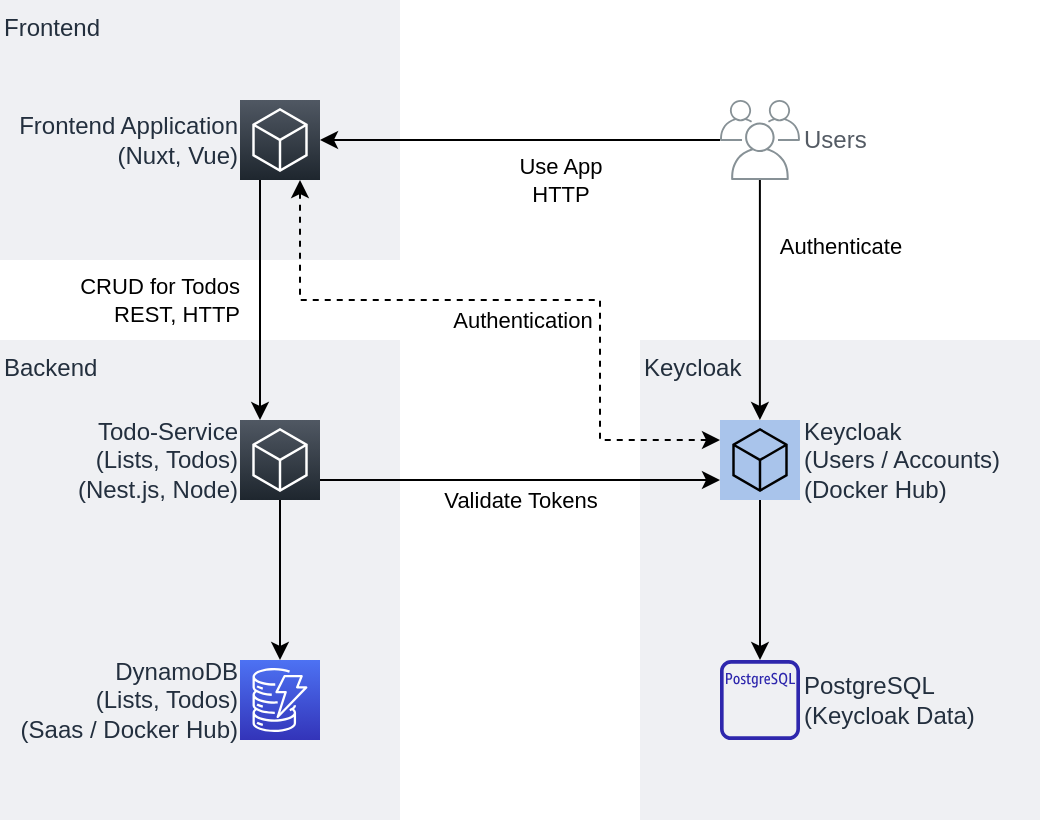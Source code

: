 <mxfile version="15.7.3" type="device"><diagram id="-Z8Jfspn6F6YmlyfeCoY" name="Local-Architecture"><mxGraphModel dx="763" dy="573" grid="1" gridSize="10" guides="1" tooltips="1" connect="1" arrows="1" fold="1" page="1" pageScale="1" pageWidth="827" pageHeight="1169" math="0" shadow="0"><root><mxCell id="0"/><mxCell id="1" parent="0"/><mxCell id="c1XX7R6tqa07s8V-GZhR-1" value="Keycloak" style="fillColor=#EFF0F3;strokeColor=none;dashed=0;verticalAlign=top;fontStyle=0;fontColor=#232F3D;glass=0;rounded=0;align=left;" vertex="1" parent="1"><mxGeometry x="560" y="320" width="200" height="240" as="geometry"/></mxCell><mxCell id="FJ1YwprP5_PgrePd4cIr-1" value="Backend" style="fillColor=#EFF0F3;strokeColor=none;dashed=0;verticalAlign=top;fontStyle=0;fontColor=#232F3D;align=left;" parent="1" vertex="1"><mxGeometry x="240" y="320" width="200" height="240" as="geometry"/></mxCell><mxCell id="FJ1YwprP5_PgrePd4cIr-2" value="Frontend" style="fillColor=#EFF0F3;strokeColor=none;dashed=0;verticalAlign=top;fontStyle=0;fontColor=#232F3D;glass=0;rounded=0;align=left;" parent="1" vertex="1"><mxGeometry x="240" y="150" width="200" height="130" as="geometry"/></mxCell><mxCell id="FJ1YwprP5_PgrePd4cIr-3" value="DynamoDB&lt;br&gt;(Lists, Todos)&lt;br&gt;(Saas / Docker Hub)" style="sketch=0;points=[[0,0,0],[0.25,0,0],[0.5,0,0],[0.75,0,0],[1,0,0],[0,1,0],[0.25,1,0],[0.5,1,0],[0.75,1,0],[1,1,0],[0,0.25,0],[0,0.5,0],[0,0.75,0],[1,0.25,0],[1,0.5,0],[1,0.75,0]];outlineConnect=0;fontColor=#232F3E;gradientColor=#4D72F3;gradientDirection=north;fillColor=#3334B9;strokeColor=#ffffff;dashed=0;verticalLabelPosition=middle;verticalAlign=middle;align=right;html=1;fontSize=12;fontStyle=0;aspect=fixed;shape=mxgraph.aws4.resourceIcon;resIcon=mxgraph.aws4.dynamodb;labelPosition=left;" parent="1" vertex="1"><mxGeometry x="360" y="480" width="40" height="40" as="geometry"/></mxCell><mxCell id="FJ1YwprP5_PgrePd4cIr-4" style="edgeStyle=orthogonalEdgeStyle;rounded=0;orthogonalLoop=1;jettySize=auto;html=1;startArrow=classic;startFill=1;dashed=1;entryX=0;entryY=0.25;entryDx=0;entryDy=0;entryPerimeter=0;exitX=0.75;exitY=1;exitDx=0;exitDy=0;exitPerimeter=0;" parent="1" source="FJ1YwprP5_PgrePd4cIr-8" target="FJ1YwprP5_PgrePd4cIr-17" edge="1"><mxGeometry relative="1" as="geometry"><Array as="points"><mxPoint x="390" y="300"/><mxPoint x="540" y="300"/><mxPoint x="540" y="370"/></Array></mxGeometry></mxCell><mxCell id="FJ1YwprP5_PgrePd4cIr-5" value="Authentication" style="edgeLabel;html=1;align=center;verticalAlign=middle;resizable=0;points=[];" parent="FJ1YwprP5_PgrePd4cIr-4" vertex="1" connectable="0"><mxGeometry x="-0.009" y="2" relative="1" as="geometry"><mxPoint x="2" y="12" as="offset"/></mxGeometry></mxCell><mxCell id="FJ1YwprP5_PgrePd4cIr-6" style="edgeStyle=orthogonalEdgeStyle;rounded=0;orthogonalLoop=1;jettySize=auto;html=1;startArrow=none;startFill=0;entryX=0.25;entryY=0;entryDx=0;entryDy=0;entryPerimeter=0;exitX=0.25;exitY=1;exitDx=0;exitDy=0;exitPerimeter=0;" parent="1" source="FJ1YwprP5_PgrePd4cIr-8" target="FJ1YwprP5_PgrePd4cIr-16" edge="1"><mxGeometry relative="1" as="geometry"><Array as="points"/></mxGeometry></mxCell><mxCell id="FJ1YwprP5_PgrePd4cIr-7" value="CRUD for Todos&lt;br&gt;REST, HTTP" style="edgeLabel;html=1;align=right;verticalAlign=middle;resizable=0;points=[];" parent="FJ1YwprP5_PgrePd4cIr-6" vertex="1" connectable="0"><mxGeometry x="-0.25" relative="1" as="geometry"><mxPoint x="-10" y="15" as="offset"/></mxGeometry></mxCell><mxCell id="FJ1YwprP5_PgrePd4cIr-8" value="Frontend Application&lt;br&gt;(Nuxt, Vue)" style="sketch=0;points=[[0,0,0],[0.25,0,0],[0.5,0,0],[0.75,0,0],[1,0,0],[0,1,0],[0.25,1,0],[0.5,1,0],[0.75,1,0],[1,1,0],[0,0.25,0],[0,0.5,0],[0,0.75,0],[1,0.25,0],[1,0.5,0],[1,0.75,0]];gradientDirection=north;outlineConnect=0;fontColor=#232F3E;gradientColor=#505863;fillColor=#1E262E;strokeColor=#ffffff;dashed=0;verticalLabelPosition=middle;verticalAlign=middle;align=right;html=1;fontSize=12;fontStyle=0;aspect=fixed;shape=mxgraph.aws4.resourceIcon;resIcon=mxgraph.aws4.general;labelPosition=left;" parent="1" vertex="1"><mxGeometry x="360" y="200" width="40" height="40" as="geometry"/></mxCell><mxCell id="FJ1YwprP5_PgrePd4cIr-9" style="edgeStyle=orthogonalEdgeStyle;rounded=0;orthogonalLoop=1;jettySize=auto;html=1;entryX=1;entryY=0.5;entryDx=0;entryDy=0;entryPerimeter=0;" parent="1" source="FJ1YwprP5_PgrePd4cIr-13" target="FJ1YwprP5_PgrePd4cIr-8" edge="1"><mxGeometry relative="1" as="geometry"><Array as="points"><mxPoint x="510" y="220"/><mxPoint x="510" y="220"/></Array></mxGeometry></mxCell><mxCell id="FJ1YwprP5_PgrePd4cIr-10" value="Use App&lt;br&gt;HTTP" style="edgeLabel;html=1;align=center;verticalAlign=middle;resizable=0;points=[];" parent="FJ1YwprP5_PgrePd4cIr-9" vertex="1" connectable="0"><mxGeometry y="1" relative="1" as="geometry"><mxPoint x="20" y="19" as="offset"/></mxGeometry></mxCell><mxCell id="FJ1YwprP5_PgrePd4cIr-11" style="edgeStyle=orthogonalEdgeStyle;rounded=0;orthogonalLoop=1;jettySize=auto;html=1;startArrow=none;startFill=0;" parent="1" source="FJ1YwprP5_PgrePd4cIr-13" target="FJ1YwprP5_PgrePd4cIr-17" edge="1"><mxGeometry relative="1" as="geometry"><Array as="points"><mxPoint x="620" y="320"/><mxPoint x="620" y="320"/></Array></mxGeometry></mxCell><mxCell id="FJ1YwprP5_PgrePd4cIr-12" value="Authenticate&lt;br&gt;&amp;nbsp;" style="edgeLabel;html=1;align=center;verticalAlign=middle;resizable=0;points=[];" parent="FJ1YwprP5_PgrePd4cIr-11" vertex="1" connectable="0"><mxGeometry x="-0.164" relative="1" as="geometry"><mxPoint x="40" y="-10" as="offset"/></mxGeometry></mxCell><mxCell id="FJ1YwprP5_PgrePd4cIr-13" value="Users" style="sketch=0;outlineConnect=0;gradientColor=none;fontColor=#545B64;strokeColor=none;fillColor=#879196;dashed=0;verticalLabelPosition=middle;verticalAlign=middle;align=left;html=1;fontSize=12;fontStyle=0;aspect=fixed;shape=mxgraph.aws4.illustration_users;pointerEvents=1;rounded=0;glass=0;direction=east;labelPosition=right;" parent="1" vertex="1"><mxGeometry x="600" y="200" width="40" height="40" as="geometry"/></mxCell><mxCell id="FJ1YwprP5_PgrePd4cIr-14" value="" style="edgeStyle=orthogonalEdgeStyle;rounded=0;orthogonalLoop=1;jettySize=auto;html=1;" parent="1" source="FJ1YwprP5_PgrePd4cIr-16" target="FJ1YwprP5_PgrePd4cIr-3" edge="1"><mxGeometry relative="1" as="geometry"><Array as="points"><mxPoint x="390" y="500"/><mxPoint x="390" y="500"/></Array></mxGeometry></mxCell><mxCell id="FJ1YwprP5_PgrePd4cIr-15" style="edgeStyle=orthogonalEdgeStyle;rounded=0;orthogonalLoop=1;jettySize=auto;html=1;startArrow=none;startFill=0;endArrow=classic;endFill=1;exitX=1;exitY=0.75;exitDx=0;exitDy=0;exitPerimeter=0;entryX=0;entryY=0.75;entryDx=0;entryDy=0;entryPerimeter=0;" parent="1" source="FJ1YwprP5_PgrePd4cIr-16" target="FJ1YwprP5_PgrePd4cIr-17" edge="1"><mxGeometry relative="1" as="geometry"><Array as="points"/><mxPoint x="510" y="410" as="targetPoint"/></mxGeometry></mxCell><mxCell id="c1XX7R6tqa07s8V-GZhR-2" value="Validate Tokens" style="edgeLabel;html=1;align=center;verticalAlign=middle;resizable=0;points=[];" vertex="1" connectable="0" parent="FJ1YwprP5_PgrePd4cIr-15"><mxGeometry x="0.219" relative="1" as="geometry"><mxPoint x="-22" y="10" as="offset"/></mxGeometry></mxCell><mxCell id="FJ1YwprP5_PgrePd4cIr-16" value="Todo-Service&lt;br&gt;(Lists, Todos)&lt;br&gt;(Nest.js, Node)" style="sketch=0;points=[[0,0,0],[0.25,0,0],[0.5,0,0],[0.75,0,0],[1,0,0],[0,1,0],[0.25,1,0],[0.5,1,0],[0.75,1,0],[1,1,0],[0,0.25,0],[0,0.5,0],[0,0.75,0],[1,0.25,0],[1,0.5,0],[1,0.75,0]];gradientDirection=north;outlineConnect=0;fontColor=#232F3E;gradientColor=#505863;fillColor=#1E262E;strokeColor=#ffffff;dashed=0;verticalLabelPosition=middle;verticalAlign=middle;align=right;html=1;fontSize=12;fontStyle=0;aspect=fixed;shape=mxgraph.aws4.resourceIcon;resIcon=mxgraph.aws4.general;labelPosition=left;" parent="1" vertex="1"><mxGeometry x="360" y="360" width="40" height="40" as="geometry"/></mxCell><mxCell id="c1XX7R6tqa07s8V-GZhR-7" style="edgeStyle=orthogonalEdgeStyle;rounded=0;orthogonalLoop=1;jettySize=auto;html=1;exitX=0.5;exitY=1;exitDx=0;exitDy=0;exitPerimeter=0;startArrow=none;startFill=0;endArrow=classic;endFill=1;" edge="1" parent="1" source="FJ1YwprP5_PgrePd4cIr-17" target="c1XX7R6tqa07s8V-GZhR-6"><mxGeometry relative="1" as="geometry"/></mxCell><mxCell id="FJ1YwprP5_PgrePd4cIr-17" value="Keycloak&lt;br&gt;(Users / Accounts)&lt;br&gt;(Docker Hub)" style="sketch=0;points=[[0,0,0],[0.25,0,0],[0.5,0,0],[0.75,0,0],[1,0,0],[0,1,0],[0.25,1,0],[0.5,1,0],[0.75,1,0],[1,1,0],[0,0.25,0],[0,0.5,0],[0,0.75,0],[1,0.25,0],[1,0.5,0],[1,0.75,0]];gradientDirection=north;outlineConnect=0;fontColor=#232F3E;fillColor=#A9C4EB;strokeColor=#000000;dashed=0;verticalLabelPosition=middle;verticalAlign=middle;align=left;html=1;fontSize=12;fontStyle=0;aspect=fixed;shape=mxgraph.aws4.resourceIcon;resIcon=mxgraph.aws4.general;labelPosition=right;" parent="1" vertex="1"><mxGeometry x="600" y="360" width="40" height="40" as="geometry"/></mxCell><mxCell id="c1XX7R6tqa07s8V-GZhR-6" value="PostgreSQL&lt;br&gt;(Keycloak Data)" style="sketch=0;outlineConnect=0;fontColor=#232F3E;gradientColor=none;fillColor=#2E27AD;strokeColor=none;dashed=0;verticalLabelPosition=middle;verticalAlign=middle;align=left;html=1;fontSize=12;fontStyle=0;aspect=fixed;pointerEvents=1;shape=mxgraph.aws4.rds_postgresql_instance_alt;labelPosition=right;shadow=0;" vertex="1" parent="1"><mxGeometry x="600" y="480" width="40" height="40" as="geometry"/></mxCell></root></mxGraphModel></diagram></mxfile>